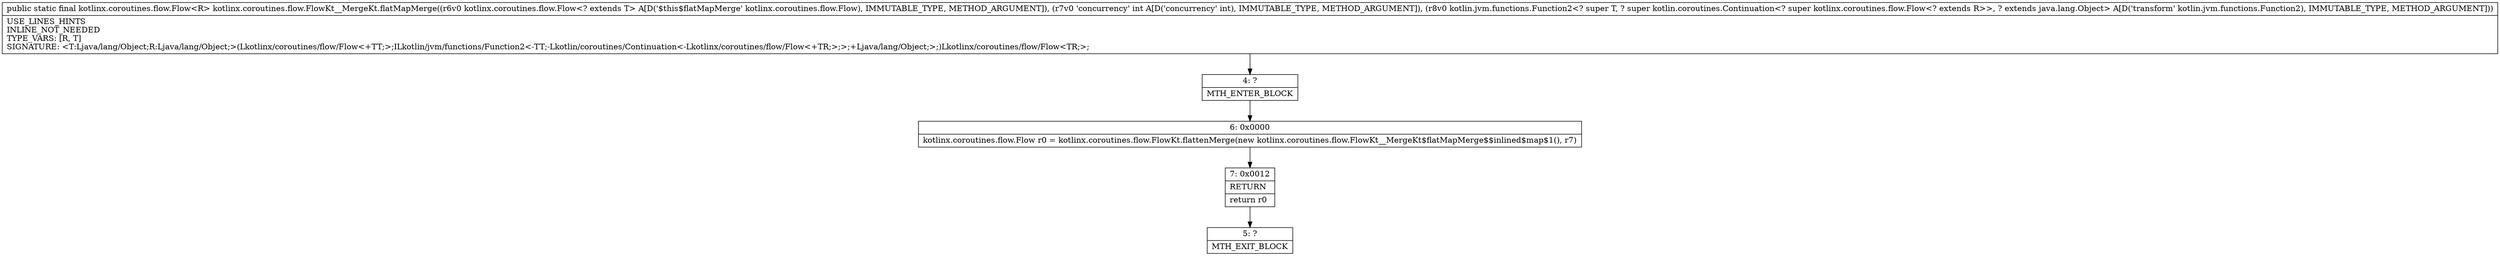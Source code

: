 digraph "CFG forkotlinx.coroutines.flow.FlowKt__MergeKt.flatMapMerge(Lkotlinx\/coroutines\/flow\/Flow;ILkotlin\/jvm\/functions\/Function2;)Lkotlinx\/coroutines\/flow\/Flow;" {
Node_4 [shape=record,label="{4\:\ ?|MTH_ENTER_BLOCK\l}"];
Node_6 [shape=record,label="{6\:\ 0x0000|kotlinx.coroutines.flow.Flow r0 = kotlinx.coroutines.flow.FlowKt.flattenMerge(new kotlinx.coroutines.flow.FlowKt__MergeKt$flatMapMerge$$inlined$map$1(), r7)\l}"];
Node_7 [shape=record,label="{7\:\ 0x0012|RETURN\l|return r0\l}"];
Node_5 [shape=record,label="{5\:\ ?|MTH_EXIT_BLOCK\l}"];
MethodNode[shape=record,label="{public static final kotlinx.coroutines.flow.Flow\<R\> kotlinx.coroutines.flow.FlowKt__MergeKt.flatMapMerge((r6v0 kotlinx.coroutines.flow.Flow\<? extends T\> A[D('$this$flatMapMerge' kotlinx.coroutines.flow.Flow), IMMUTABLE_TYPE, METHOD_ARGUMENT]), (r7v0 'concurrency' int A[D('concurrency' int), IMMUTABLE_TYPE, METHOD_ARGUMENT]), (r8v0 kotlin.jvm.functions.Function2\<? super T, ? super kotlin.coroutines.Continuation\<? super kotlinx.coroutines.flow.Flow\<? extends R\>\>, ? extends java.lang.Object\> A[D('transform' kotlin.jvm.functions.Function2), IMMUTABLE_TYPE, METHOD_ARGUMENT]))  | USE_LINES_HINTS\lINLINE_NOT_NEEDED\lTYPE_VARS: [R, T]\lSIGNATURE: \<T:Ljava\/lang\/Object;R:Ljava\/lang\/Object;\>(Lkotlinx\/coroutines\/flow\/Flow\<+TT;\>;ILkotlin\/jvm\/functions\/Function2\<\-TT;\-Lkotlin\/coroutines\/Continuation\<\-Lkotlinx\/coroutines\/flow\/Flow\<+TR;\>;\>;+Ljava\/lang\/Object;\>;)Lkotlinx\/coroutines\/flow\/Flow\<TR;\>;\l}"];
MethodNode -> Node_4;Node_4 -> Node_6;
Node_6 -> Node_7;
Node_7 -> Node_5;
}

